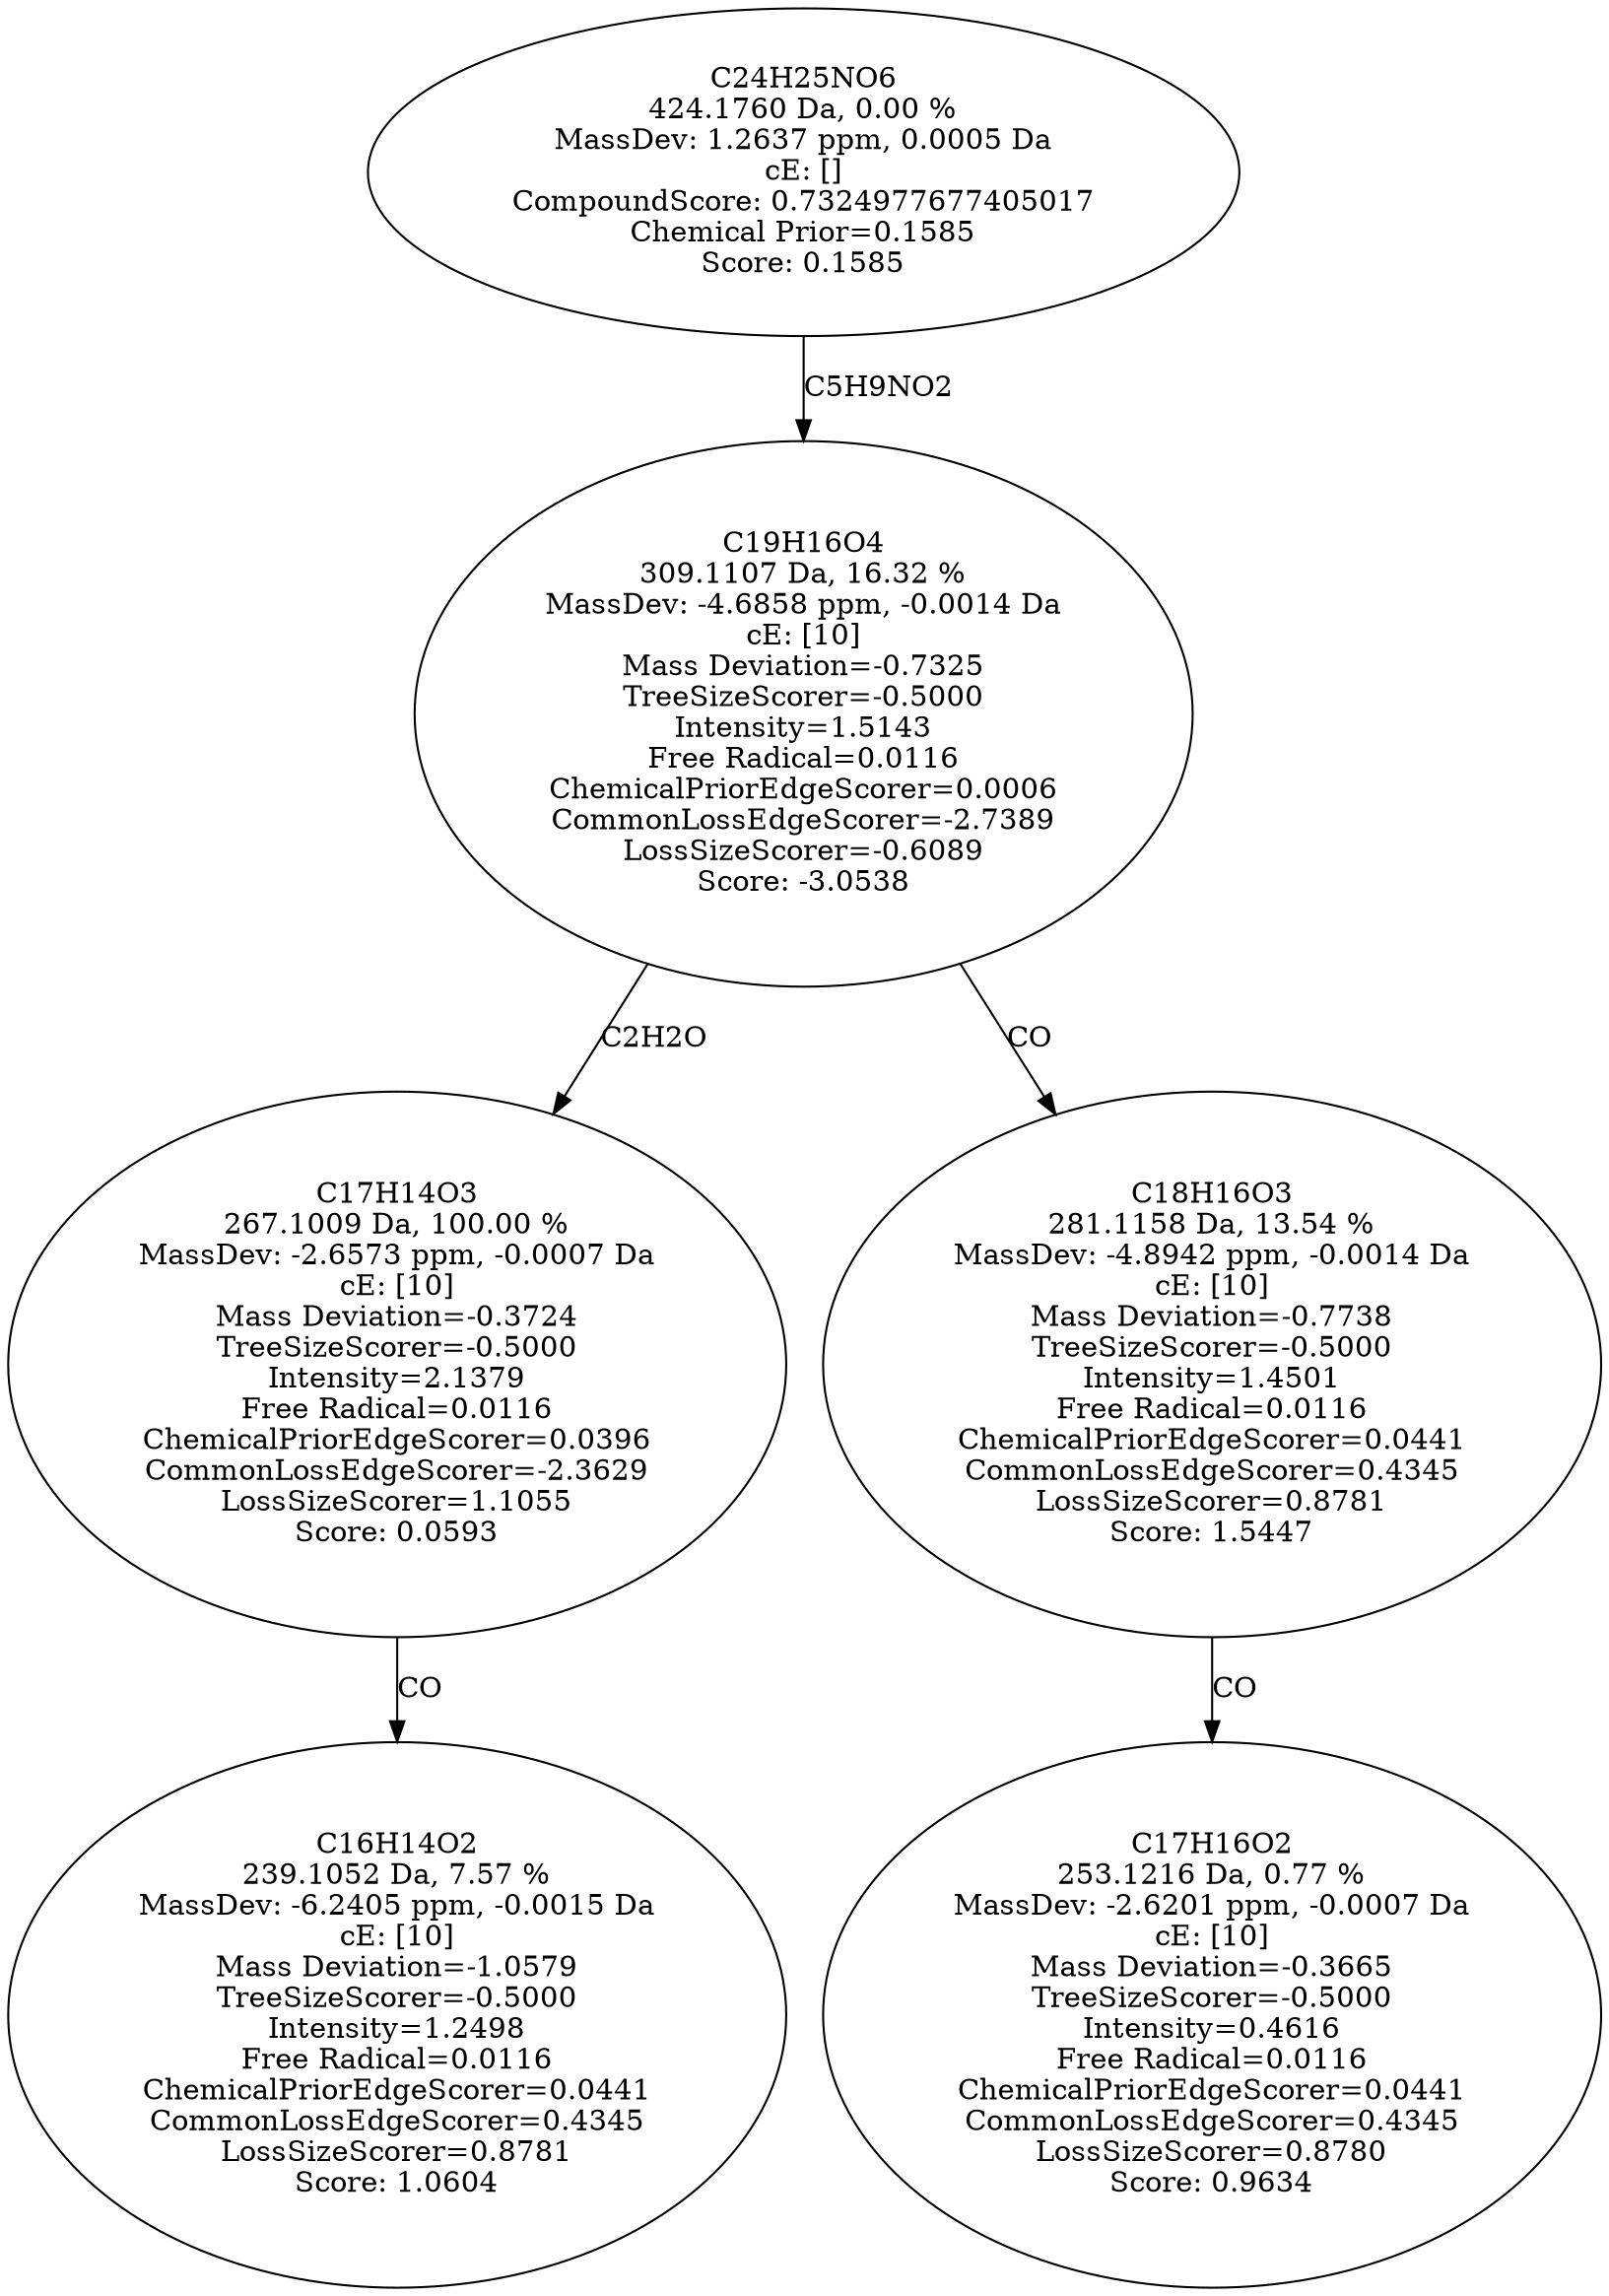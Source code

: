 strict digraph {
v1 [label="C16H14O2\n239.1052 Da, 7.57 %\nMassDev: -6.2405 ppm, -0.0015 Da\ncE: [10]\nMass Deviation=-1.0579\nTreeSizeScorer=-0.5000\nIntensity=1.2498\nFree Radical=0.0116\nChemicalPriorEdgeScorer=0.0441\nCommonLossEdgeScorer=0.4345\nLossSizeScorer=0.8781\nScore: 1.0604"];
v2 [label="C17H14O3\n267.1009 Da, 100.00 %\nMassDev: -2.6573 ppm, -0.0007 Da\ncE: [10]\nMass Deviation=-0.3724\nTreeSizeScorer=-0.5000\nIntensity=2.1379\nFree Radical=0.0116\nChemicalPriorEdgeScorer=0.0396\nCommonLossEdgeScorer=-2.3629\nLossSizeScorer=1.1055\nScore: 0.0593"];
v3 [label="C17H16O2\n253.1216 Da, 0.77 %\nMassDev: -2.6201 ppm, -0.0007 Da\ncE: [10]\nMass Deviation=-0.3665\nTreeSizeScorer=-0.5000\nIntensity=0.4616\nFree Radical=0.0116\nChemicalPriorEdgeScorer=0.0441\nCommonLossEdgeScorer=0.4345\nLossSizeScorer=0.8780\nScore: 0.9634"];
v4 [label="C18H16O3\n281.1158 Da, 13.54 %\nMassDev: -4.8942 ppm, -0.0014 Da\ncE: [10]\nMass Deviation=-0.7738\nTreeSizeScorer=-0.5000\nIntensity=1.4501\nFree Radical=0.0116\nChemicalPriorEdgeScorer=0.0441\nCommonLossEdgeScorer=0.4345\nLossSizeScorer=0.8781\nScore: 1.5447"];
v5 [label="C19H16O4\n309.1107 Da, 16.32 %\nMassDev: -4.6858 ppm, -0.0014 Da\ncE: [10]\nMass Deviation=-0.7325\nTreeSizeScorer=-0.5000\nIntensity=1.5143\nFree Radical=0.0116\nChemicalPriorEdgeScorer=0.0006\nCommonLossEdgeScorer=-2.7389\nLossSizeScorer=-0.6089\nScore: -3.0538"];
v6 [label="C24H25NO6\n424.1760 Da, 0.00 %\nMassDev: 1.2637 ppm, 0.0005 Da\ncE: []\nCompoundScore: 0.7324977677405017\nChemical Prior=0.1585\nScore: 0.1585"];
v2 -> v1 [label="CO"];
v5 -> v2 [label="C2H2O"];
v4 -> v3 [label="CO"];
v5 -> v4 [label="CO"];
v6 -> v5 [label="C5H9NO2"];
}